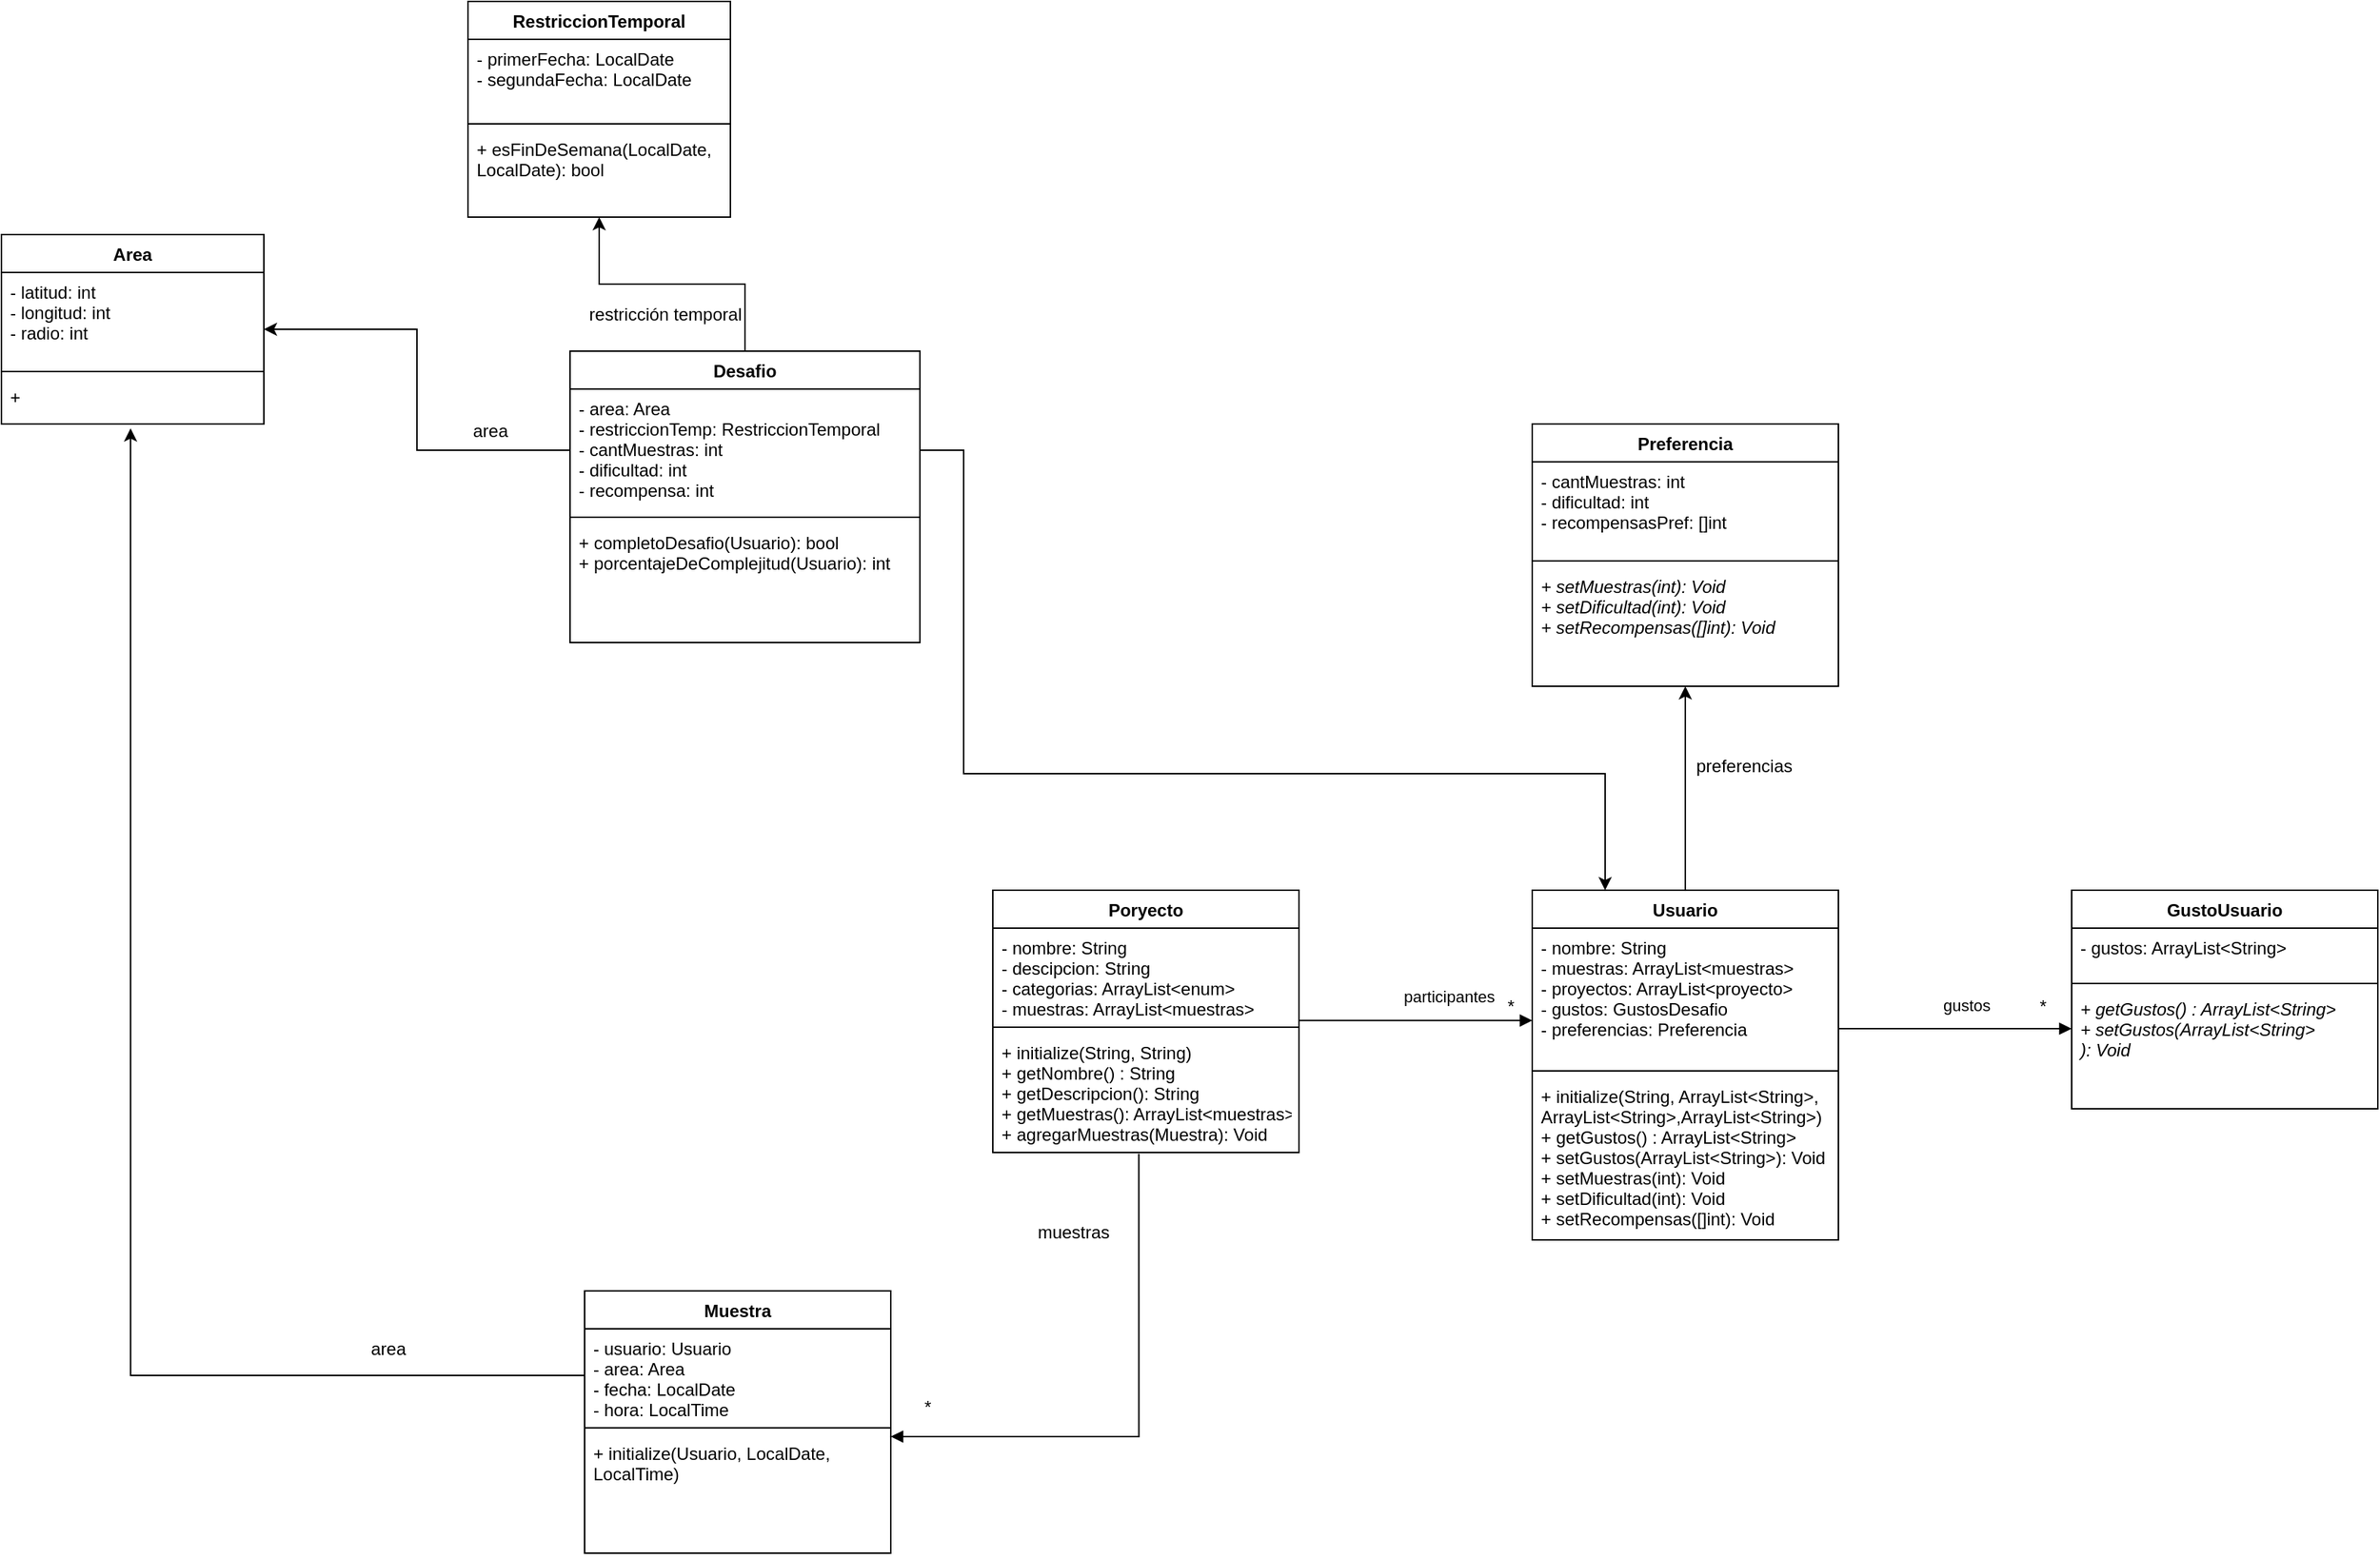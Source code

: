 <mxfile version="20.2.7" type="device"><diagram id="RtXa196zUHbcyY7j_xBq" name="Página-1"><mxGraphModel dx="1577" dy="1581" grid="1" gridSize="10" guides="1" tooltips="1" connect="1" arrows="1" fold="1" page="1" pageScale="1" pageWidth="827" pageHeight="1169" math="0" shadow="0"><root><mxCell id="0"/><mxCell id="1" parent="0"/><mxCell id="bDWuHETarKvvPWuzBQ6r-1" value="Poryecto" style="swimlane;fontStyle=1;align=center;verticalAlign=top;childLayout=stackLayout;horizontal=1;startSize=26;horizontalStack=0;resizeParent=1;resizeParentMax=0;resizeLast=0;collapsible=1;marginBottom=0;" parent="1" vertex="1"><mxGeometry x="310" y="210" width="210" height="180" as="geometry"/></mxCell><mxCell id="bDWuHETarKvvPWuzBQ6r-2" value="- nombre: String&#10;- descipcion: String&#10;- categorias: ArrayList&lt;enum&gt;&#10;- muestras: ArrayList&lt;muestras&gt;" style="text;strokeColor=none;fillColor=none;align=left;verticalAlign=top;spacingLeft=4;spacingRight=4;overflow=hidden;rotatable=0;points=[[0,0.5],[1,0.5]];portConstraint=eastwest;" parent="bDWuHETarKvvPWuzBQ6r-1" vertex="1"><mxGeometry y="26" width="210" height="64" as="geometry"/></mxCell><mxCell id="bDWuHETarKvvPWuzBQ6r-3" value="" style="line;strokeWidth=1;fillColor=none;align=left;verticalAlign=middle;spacingTop=-1;spacingLeft=3;spacingRight=3;rotatable=0;labelPosition=right;points=[];portConstraint=eastwest;strokeColor=inherit;" parent="bDWuHETarKvvPWuzBQ6r-1" vertex="1"><mxGeometry y="90" width="210" height="8" as="geometry"/></mxCell><mxCell id="bDWuHETarKvvPWuzBQ6r-4" value="+ initialize(String, String)&#10;+ getNombre() : String&#10;+ getDescripcion(): String&#10;+ getMuestras(): ArrayList&lt;muestras&gt;&#10;+ agregarMuestras(Muestra): Void" style="text;strokeColor=none;fillColor=none;align=left;verticalAlign=top;spacingLeft=4;spacingRight=4;overflow=hidden;rotatable=0;points=[[0,0.5],[1,0.5]];portConstraint=eastwest;" parent="bDWuHETarKvvPWuzBQ6r-1" vertex="1"><mxGeometry y="98" width="210" height="82" as="geometry"/></mxCell><mxCell id="bDWuHETarKvvPWuzBQ6r-5" value="participantes" style="endArrow=block;endFill=1;html=1;edgeStyle=orthogonalEdgeStyle;align=left;verticalAlign=top;rounded=0;" parent="1" edge="1"><mxGeometry x="-0.125" y="29" relative="1" as="geometry"><mxPoint x="520" y="299.41" as="sourcePoint"/><mxPoint x="680" y="299.41" as="targetPoint"/><mxPoint as="offset"/></mxGeometry></mxCell><mxCell id="bDWuHETarKvvPWuzBQ6r-7" value="*" style="text;html=1;align=center;verticalAlign=middle;resizable=0;points=[];autosize=1;strokeColor=none;fillColor=none;" parent="1" vertex="1"><mxGeometry x="650" y="275" width="30" height="30" as="geometry"/></mxCell><mxCell id="z6fj4tluQiky1n-DFtPM-14" style="edgeStyle=orthogonalEdgeStyle;rounded=0;orthogonalLoop=1;jettySize=auto;html=1;exitX=0.5;exitY=0;exitDx=0;exitDy=0;" edge="1" parent="1" source="bDWuHETarKvvPWuzBQ6r-8" target="z6fj4tluQiky1n-DFtPM-10"><mxGeometry relative="1" as="geometry"><mxPoint x="770" y="160" as="targetPoint"/></mxGeometry></mxCell><mxCell id="bDWuHETarKvvPWuzBQ6r-8" value="Usuario" style="swimlane;fontStyle=1;align=center;verticalAlign=top;childLayout=stackLayout;horizontal=1;startSize=26;horizontalStack=0;resizeParent=1;resizeParentMax=0;resizeLast=0;collapsible=1;marginBottom=0;" parent="1" vertex="1"><mxGeometry x="680" y="210" width="210" height="240" as="geometry"/></mxCell><mxCell id="bDWuHETarKvvPWuzBQ6r-9" value="- nombre: String&#10;- muestras: ArrayList&lt;muestras&gt;&#10;- proyectos: ArrayList&lt;proyecto&gt;&#10;- gustos: GustosDesafio&#10;- preferencias: Preferencia" style="text;strokeColor=none;fillColor=none;align=left;verticalAlign=top;spacingLeft=4;spacingRight=4;overflow=hidden;rotatable=0;points=[[0,0.5],[1,0.5]];portConstraint=eastwest;" parent="bDWuHETarKvvPWuzBQ6r-8" vertex="1"><mxGeometry y="26" width="210" height="94" as="geometry"/></mxCell><mxCell id="bDWuHETarKvvPWuzBQ6r-10" value="" style="line;strokeWidth=1;fillColor=none;align=left;verticalAlign=middle;spacingTop=-1;spacingLeft=3;spacingRight=3;rotatable=0;labelPosition=right;points=[];portConstraint=eastwest;strokeColor=inherit;" parent="bDWuHETarKvvPWuzBQ6r-8" vertex="1"><mxGeometry y="120" width="210" height="8" as="geometry"/></mxCell><mxCell id="bDWuHETarKvvPWuzBQ6r-11" value="+ initialize(String, ArrayList&lt;String&gt;,&#10;ArrayList&lt;String&gt;,ArrayList&lt;String&gt;)&#10;+ getGustos() : ArrayList&lt;String&gt;&#10;+ setGustos(ArrayList&lt;String&gt;): Void&#10;+ setMuestras(int): Void&#10;+ setDificultad(int): Void&#10;+ setRecompensas([]int): Void&#10;" style="text;strokeColor=none;fillColor=none;align=left;verticalAlign=top;spacingLeft=4;spacingRight=4;overflow=hidden;rotatable=0;points=[[0,0.5],[1,0.5]];portConstraint=eastwest;" parent="bDWuHETarKvvPWuzBQ6r-8" vertex="1"><mxGeometry y="128" width="210" height="112" as="geometry"/></mxCell><mxCell id="bDWuHETarKvvPWuzBQ6r-12" value="Muestra" style="swimlane;fontStyle=1;align=center;verticalAlign=top;childLayout=stackLayout;horizontal=1;startSize=26;horizontalStack=0;resizeParent=1;resizeParentMax=0;resizeLast=0;collapsible=1;marginBottom=0;" parent="1" vertex="1"><mxGeometry x="30" y="485" width="210" height="180" as="geometry"/></mxCell><mxCell id="bDWuHETarKvvPWuzBQ6r-13" value="- usuario: Usuario&#10;- area: Area&#10;- fecha: LocalDate&#10;- hora: LocalTime" style="text;strokeColor=none;fillColor=none;align=left;verticalAlign=top;spacingLeft=4;spacingRight=4;overflow=hidden;rotatable=0;points=[[0,0.5],[1,0.5]];portConstraint=eastwest;" parent="bDWuHETarKvvPWuzBQ6r-12" vertex="1"><mxGeometry y="26" width="210" height="64" as="geometry"/></mxCell><mxCell id="bDWuHETarKvvPWuzBQ6r-14" value="" style="line;strokeWidth=1;fillColor=none;align=left;verticalAlign=middle;spacingTop=-1;spacingLeft=3;spacingRight=3;rotatable=0;labelPosition=right;points=[];portConstraint=eastwest;strokeColor=inherit;" parent="bDWuHETarKvvPWuzBQ6r-12" vertex="1"><mxGeometry y="90" width="210" height="8" as="geometry"/></mxCell><mxCell id="bDWuHETarKvvPWuzBQ6r-15" value="+ initialize(Usuario, LocalDate, &#10;LocalTime)&#10;" style="text;strokeColor=none;fillColor=none;align=left;verticalAlign=top;spacingLeft=4;spacingRight=4;overflow=hidden;rotatable=0;points=[[0,0.5],[1,0.5]];portConstraint=eastwest;" parent="bDWuHETarKvvPWuzBQ6r-12" vertex="1"><mxGeometry y="98" width="210" height="82" as="geometry"/></mxCell><mxCell id="bDWuHETarKvvPWuzBQ6r-16" value="" style="endArrow=block;endFill=1;html=1;edgeStyle=orthogonalEdgeStyle;align=left;verticalAlign=top;rounded=0;exitX=0.477;exitY=1.011;exitDx=0;exitDy=0;exitPerimeter=0;" parent="1" source="bDWuHETarKvvPWuzBQ6r-4" target="bDWuHETarKvvPWuzBQ6r-12" edge="1"><mxGeometry x="-1" relative="1" as="geometry"><mxPoint x="530" y="410" as="sourcePoint"/><mxPoint x="690" y="410" as="targetPoint"/><Array as="points"><mxPoint x="410" y="585"/></Array></mxGeometry></mxCell><mxCell id="bDWuHETarKvvPWuzBQ6r-19" value="muestras" style="text;html=1;align=center;verticalAlign=middle;resizable=0;points=[];autosize=1;strokeColor=none;fillColor=none;" parent="1" vertex="1"><mxGeometry x="330" y="430" width="70" height="30" as="geometry"/></mxCell><mxCell id="z6fj4tluQiky1n-DFtPM-1" value="*" style="text;html=1;align=center;verticalAlign=middle;resizable=0;points=[];autosize=1;strokeColor=none;fillColor=none;" vertex="1" parent="1"><mxGeometry x="250" y="550" width="30" height="30" as="geometry"/></mxCell><mxCell id="z6fj4tluQiky1n-DFtPM-3" value="GustoUsuario" style="swimlane;fontStyle=1;align=center;verticalAlign=top;childLayout=stackLayout;horizontal=1;startSize=26;horizontalStack=0;resizeParent=1;resizeParentMax=0;resizeLast=0;collapsible=1;marginBottom=0;" vertex="1" parent="1"><mxGeometry x="1050" y="210" width="210" height="150" as="geometry"/></mxCell><mxCell id="z6fj4tluQiky1n-DFtPM-4" value="- gustos: ArrayList&lt;String&gt;&#10;" style="text;strokeColor=none;fillColor=none;align=left;verticalAlign=top;spacingLeft=4;spacingRight=4;overflow=hidden;rotatable=0;points=[[0,0.5],[1,0.5]];portConstraint=eastwest;" vertex="1" parent="z6fj4tluQiky1n-DFtPM-3"><mxGeometry y="26" width="210" height="34" as="geometry"/></mxCell><mxCell id="z6fj4tluQiky1n-DFtPM-5" value="" style="line;strokeWidth=1;fillColor=none;align=left;verticalAlign=middle;spacingTop=-1;spacingLeft=3;spacingRight=3;rotatable=0;labelPosition=right;points=[];portConstraint=eastwest;strokeColor=inherit;" vertex="1" parent="z6fj4tluQiky1n-DFtPM-3"><mxGeometry y="60" width="210" height="8" as="geometry"/></mxCell><mxCell id="z6fj4tluQiky1n-DFtPM-6" value="+ getGustos() : ArrayList&lt;String&gt;&#10;+ setGustos(ArrayList&lt;String&gt;&#10;): Void" style="text;strokeColor=none;fillColor=none;align=left;verticalAlign=top;spacingLeft=4;spacingRight=4;overflow=hidden;rotatable=0;points=[[0,0.5],[1,0.5]];portConstraint=eastwest;fontStyle=2" vertex="1" parent="z6fj4tluQiky1n-DFtPM-3"><mxGeometry y="68" width="210" height="82" as="geometry"/></mxCell><mxCell id="z6fj4tluQiky1n-DFtPM-7" value="gustos&lt;br&gt;" style="endArrow=block;endFill=1;html=1;edgeStyle=orthogonalEdgeStyle;align=left;verticalAlign=top;rounded=0;" edge="1" parent="1"><mxGeometry x="-0.125" y="29" relative="1" as="geometry"><mxPoint x="890" y="305.0" as="sourcePoint"/><mxPoint x="1050" y="305.0" as="targetPoint"/><mxPoint as="offset"/></mxGeometry></mxCell><mxCell id="z6fj4tluQiky1n-DFtPM-8" value="*" style="text;html=1;align=center;verticalAlign=middle;resizable=0;points=[];autosize=1;strokeColor=none;fillColor=none;" vertex="1" parent="1"><mxGeometry x="1015" y="275" width="30" height="30" as="geometry"/></mxCell><mxCell id="z6fj4tluQiky1n-DFtPM-10" value="Preferencia" style="swimlane;fontStyle=1;align=center;verticalAlign=top;childLayout=stackLayout;horizontal=1;startSize=26;horizontalStack=0;resizeParent=1;resizeParentMax=0;resizeLast=0;collapsible=1;marginBottom=0;" vertex="1" parent="1"><mxGeometry x="680" y="-110" width="210" height="180" as="geometry"/></mxCell><mxCell id="z6fj4tluQiky1n-DFtPM-11" value="- cantMuestras: int&#10;- dificultad: int&#10;- recompensasPref: []int" style="text;strokeColor=none;fillColor=none;align=left;verticalAlign=top;spacingLeft=4;spacingRight=4;overflow=hidden;rotatable=0;points=[[0,0.5],[1,0.5]];portConstraint=eastwest;" vertex="1" parent="z6fj4tluQiky1n-DFtPM-10"><mxGeometry y="26" width="210" height="64" as="geometry"/></mxCell><mxCell id="z6fj4tluQiky1n-DFtPM-12" value="" style="line;strokeWidth=1;fillColor=none;align=left;verticalAlign=middle;spacingTop=-1;spacingLeft=3;spacingRight=3;rotatable=0;labelPosition=right;points=[];portConstraint=eastwest;strokeColor=inherit;" vertex="1" parent="z6fj4tluQiky1n-DFtPM-10"><mxGeometry y="90" width="210" height="8" as="geometry"/></mxCell><mxCell id="z6fj4tluQiky1n-DFtPM-13" value="+ setMuestras(int): Void&#10;+ setDificultad(int): Void&#10;+ setRecompensas([]int): Void" style="text;strokeColor=none;fillColor=none;align=left;verticalAlign=top;spacingLeft=4;spacingRight=4;overflow=hidden;rotatable=0;points=[[0,0.5],[1,0.5]];portConstraint=eastwest;fontStyle=2" vertex="1" parent="z6fj4tluQiky1n-DFtPM-10"><mxGeometry y="98" width="210" height="82" as="geometry"/></mxCell><mxCell id="z6fj4tluQiky1n-DFtPM-16" value="preferencias&lt;br&gt;" style="text;html=1;align=center;verticalAlign=middle;resizable=0;points=[];autosize=1;strokeColor=none;fillColor=none;" vertex="1" parent="1"><mxGeometry x="780" y="110" width="90" height="30" as="geometry"/></mxCell><mxCell id="z6fj4tluQiky1n-DFtPM-34" style="edgeStyle=orthogonalEdgeStyle;rounded=0;orthogonalLoop=1;jettySize=auto;html=1;exitX=0.5;exitY=0;exitDx=0;exitDy=0;" edge="1" parent="1" source="z6fj4tluQiky1n-DFtPM-18" target="z6fj4tluQiky1n-DFtPM-30"><mxGeometry relative="1" as="geometry"/></mxCell><mxCell id="z6fj4tluQiky1n-DFtPM-18" value="Desafio" style="swimlane;fontStyle=1;align=center;verticalAlign=top;childLayout=stackLayout;horizontal=1;startSize=26;horizontalStack=0;resizeParent=1;resizeParentMax=0;resizeLast=0;collapsible=1;marginBottom=0;" vertex="1" parent="1"><mxGeometry x="20" y="-160" width="240" height="200" as="geometry"/></mxCell><mxCell id="z6fj4tluQiky1n-DFtPM-19" value="- area: Area&#10;- restriccionTemp: RestriccionTemporal&#10;- cantMuestras: int&#10;- dificultad: int &#10;- recompensa: int" style="text;strokeColor=none;fillColor=none;align=left;verticalAlign=top;spacingLeft=4;spacingRight=4;overflow=hidden;rotatable=0;points=[[0,0.5],[1,0.5]];portConstraint=eastwest;" vertex="1" parent="z6fj4tluQiky1n-DFtPM-18"><mxGeometry y="26" width="240" height="84" as="geometry"/></mxCell><mxCell id="z6fj4tluQiky1n-DFtPM-20" value="" style="line;strokeWidth=1;fillColor=none;align=left;verticalAlign=middle;spacingTop=-1;spacingLeft=3;spacingRight=3;rotatable=0;labelPosition=right;points=[];portConstraint=eastwest;strokeColor=inherit;" vertex="1" parent="z6fj4tluQiky1n-DFtPM-18"><mxGeometry y="110" width="240" height="8" as="geometry"/></mxCell><mxCell id="z6fj4tluQiky1n-DFtPM-21" value="+ completoDesafio(Usuario): bool&#10;+ porcentajeDeComplejitud(Usuario): int" style="text;strokeColor=none;fillColor=none;align=left;verticalAlign=top;spacingLeft=4;spacingRight=4;overflow=hidden;rotatable=0;points=[[0,0.5],[1,0.5]];portConstraint=eastwest;fontStyle=0" vertex="1" parent="z6fj4tluQiky1n-DFtPM-18"><mxGeometry y="118" width="240" height="82" as="geometry"/></mxCell><mxCell id="z6fj4tluQiky1n-DFtPM-22" style="edgeStyle=orthogonalEdgeStyle;rounded=0;orthogonalLoop=1;jettySize=auto;html=1;exitX=1;exitY=0.5;exitDx=0;exitDy=0;" edge="1" parent="1" source="z6fj4tluQiky1n-DFtPM-19" target="bDWuHETarKvvPWuzBQ6r-8"><mxGeometry relative="1" as="geometry"><Array as="points"><mxPoint x="290" y="-92"/><mxPoint x="290" y="130"/><mxPoint x="730" y="130"/></Array></mxGeometry></mxCell><mxCell id="z6fj4tluQiky1n-DFtPM-23" value="Area" style="swimlane;fontStyle=1;align=center;verticalAlign=top;childLayout=stackLayout;horizontal=1;startSize=26;horizontalStack=0;resizeParent=1;resizeParentMax=0;resizeLast=0;collapsible=1;marginBottom=0;" vertex="1" parent="1"><mxGeometry x="-370" y="-240" width="180" height="130" as="geometry"/></mxCell><mxCell id="z6fj4tluQiky1n-DFtPM-24" value="- latitud: int&#10;- longitud: int &#10;- radio: int" style="text;strokeColor=none;fillColor=none;align=left;verticalAlign=top;spacingLeft=4;spacingRight=4;overflow=hidden;rotatable=0;points=[[0,0.5],[1,0.5]];portConstraint=eastwest;" vertex="1" parent="z6fj4tluQiky1n-DFtPM-23"><mxGeometry y="26" width="180" height="64" as="geometry"/></mxCell><mxCell id="z6fj4tluQiky1n-DFtPM-25" value="" style="line;strokeWidth=1;fillColor=none;align=left;verticalAlign=middle;spacingTop=-1;spacingLeft=3;spacingRight=3;rotatable=0;labelPosition=right;points=[];portConstraint=eastwest;strokeColor=inherit;" vertex="1" parent="z6fj4tluQiky1n-DFtPM-23"><mxGeometry y="90" width="180" height="8" as="geometry"/></mxCell><mxCell id="z6fj4tluQiky1n-DFtPM-26" value="+ " style="text;strokeColor=none;fillColor=none;align=left;verticalAlign=top;spacingLeft=4;spacingRight=4;overflow=hidden;rotatable=0;points=[[0,0.5],[1,0.5]];portConstraint=eastwest;fontStyle=0" vertex="1" parent="z6fj4tluQiky1n-DFtPM-23"><mxGeometry y="98" width="180" height="32" as="geometry"/></mxCell><mxCell id="z6fj4tluQiky1n-DFtPM-27" style="edgeStyle=orthogonalEdgeStyle;rounded=0;orthogonalLoop=1;jettySize=auto;html=1;exitX=0;exitY=0.5;exitDx=0;exitDy=0;" edge="1" parent="1" source="z6fj4tluQiky1n-DFtPM-19" target="z6fj4tluQiky1n-DFtPM-23"><mxGeometry relative="1" as="geometry"/></mxCell><mxCell id="z6fj4tluQiky1n-DFtPM-28" value="area" style="text;html=1;align=center;verticalAlign=middle;resizable=0;points=[];autosize=1;strokeColor=none;fillColor=none;" vertex="1" parent="1"><mxGeometry x="-60" y="-120" width="50" height="30" as="geometry"/></mxCell><mxCell id="z6fj4tluQiky1n-DFtPM-30" value="RestriccionTemporal" style="swimlane;fontStyle=1;align=center;verticalAlign=top;childLayout=stackLayout;horizontal=1;startSize=26;horizontalStack=0;resizeParent=1;resizeParentMax=0;resizeLast=0;collapsible=1;marginBottom=0;" vertex="1" parent="1"><mxGeometry x="-50" y="-400" width="180" height="148" as="geometry"/></mxCell><mxCell id="z6fj4tluQiky1n-DFtPM-31" value="- primerFecha: LocalDate&#10;- segundaFecha: LocalDate" style="text;strokeColor=none;fillColor=none;align=left;verticalAlign=top;spacingLeft=4;spacingRight=4;overflow=hidden;rotatable=0;points=[[0,0.5],[1,0.5]];portConstraint=eastwest;" vertex="1" parent="z6fj4tluQiky1n-DFtPM-30"><mxGeometry y="26" width="180" height="54" as="geometry"/></mxCell><mxCell id="z6fj4tluQiky1n-DFtPM-32" value="" style="line;strokeWidth=1;fillColor=none;align=left;verticalAlign=middle;spacingTop=-1;spacingLeft=3;spacingRight=3;rotatable=0;labelPosition=right;points=[];portConstraint=eastwest;strokeColor=inherit;" vertex="1" parent="z6fj4tluQiky1n-DFtPM-30"><mxGeometry y="80" width="180" height="8" as="geometry"/></mxCell><mxCell id="z6fj4tluQiky1n-DFtPM-33" value="+ esFinDeSemana(LocalDate, &#10;LocalDate): bool" style="text;strokeColor=none;fillColor=none;align=left;verticalAlign=top;spacingLeft=4;spacingRight=4;overflow=hidden;rotatable=0;points=[[0,0.5],[1,0.5]];portConstraint=eastwest;fontStyle=0" vertex="1" parent="z6fj4tluQiky1n-DFtPM-30"><mxGeometry y="88" width="180" height="60" as="geometry"/></mxCell><mxCell id="z6fj4tluQiky1n-DFtPM-35" value="restricción temporal" style="text;html=1;align=center;verticalAlign=middle;resizable=0;points=[];autosize=1;strokeColor=none;fillColor=none;" vertex="1" parent="1"><mxGeometry x="20" y="-200" width="130" height="30" as="geometry"/></mxCell><mxCell id="z6fj4tluQiky1n-DFtPM-37" style="edgeStyle=orthogonalEdgeStyle;rounded=0;orthogonalLoop=1;jettySize=auto;html=1;exitX=0;exitY=0.5;exitDx=0;exitDy=0;entryX=0.492;entryY=1.095;entryDx=0;entryDy=0;entryPerimeter=0;" edge="1" parent="1" source="bDWuHETarKvvPWuzBQ6r-13" target="z6fj4tluQiky1n-DFtPM-26"><mxGeometry relative="1" as="geometry"><Array as="points"><mxPoint x="-281" y="543"/></Array></mxGeometry></mxCell><mxCell id="z6fj4tluQiky1n-DFtPM-38" value="area" style="text;html=1;align=center;verticalAlign=middle;resizable=0;points=[];autosize=1;strokeColor=none;fillColor=none;" vertex="1" parent="1"><mxGeometry x="-130" y="510" width="50" height="30" as="geometry"/></mxCell></root></mxGraphModel></diagram></mxfile>